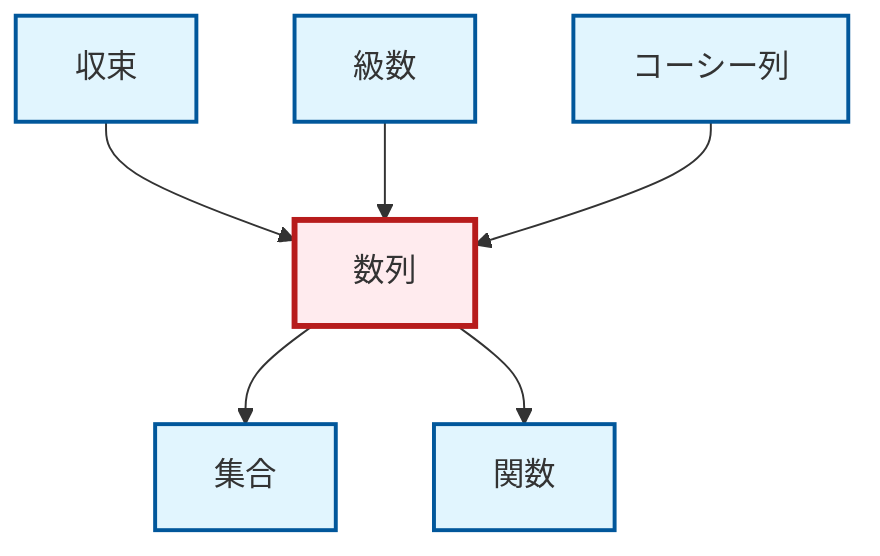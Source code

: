 graph TD
    classDef definition fill:#e1f5fe,stroke:#01579b,stroke-width:2px
    classDef theorem fill:#f3e5f5,stroke:#4a148c,stroke-width:2px
    classDef axiom fill:#fff3e0,stroke:#e65100,stroke-width:2px
    classDef example fill:#e8f5e9,stroke:#1b5e20,stroke-width:2px
    classDef current fill:#ffebee,stroke:#b71c1c,stroke-width:3px
    def-function["関数"]:::definition
    def-convergence["収束"]:::definition
    def-sequence["数列"]:::definition
    def-series["級数"]:::definition
    def-set["集合"]:::definition
    def-cauchy-sequence["コーシー列"]:::definition
    def-sequence --> def-set
    def-sequence --> def-function
    def-convergence --> def-sequence
    def-series --> def-sequence
    def-cauchy-sequence --> def-sequence
    class def-sequence current